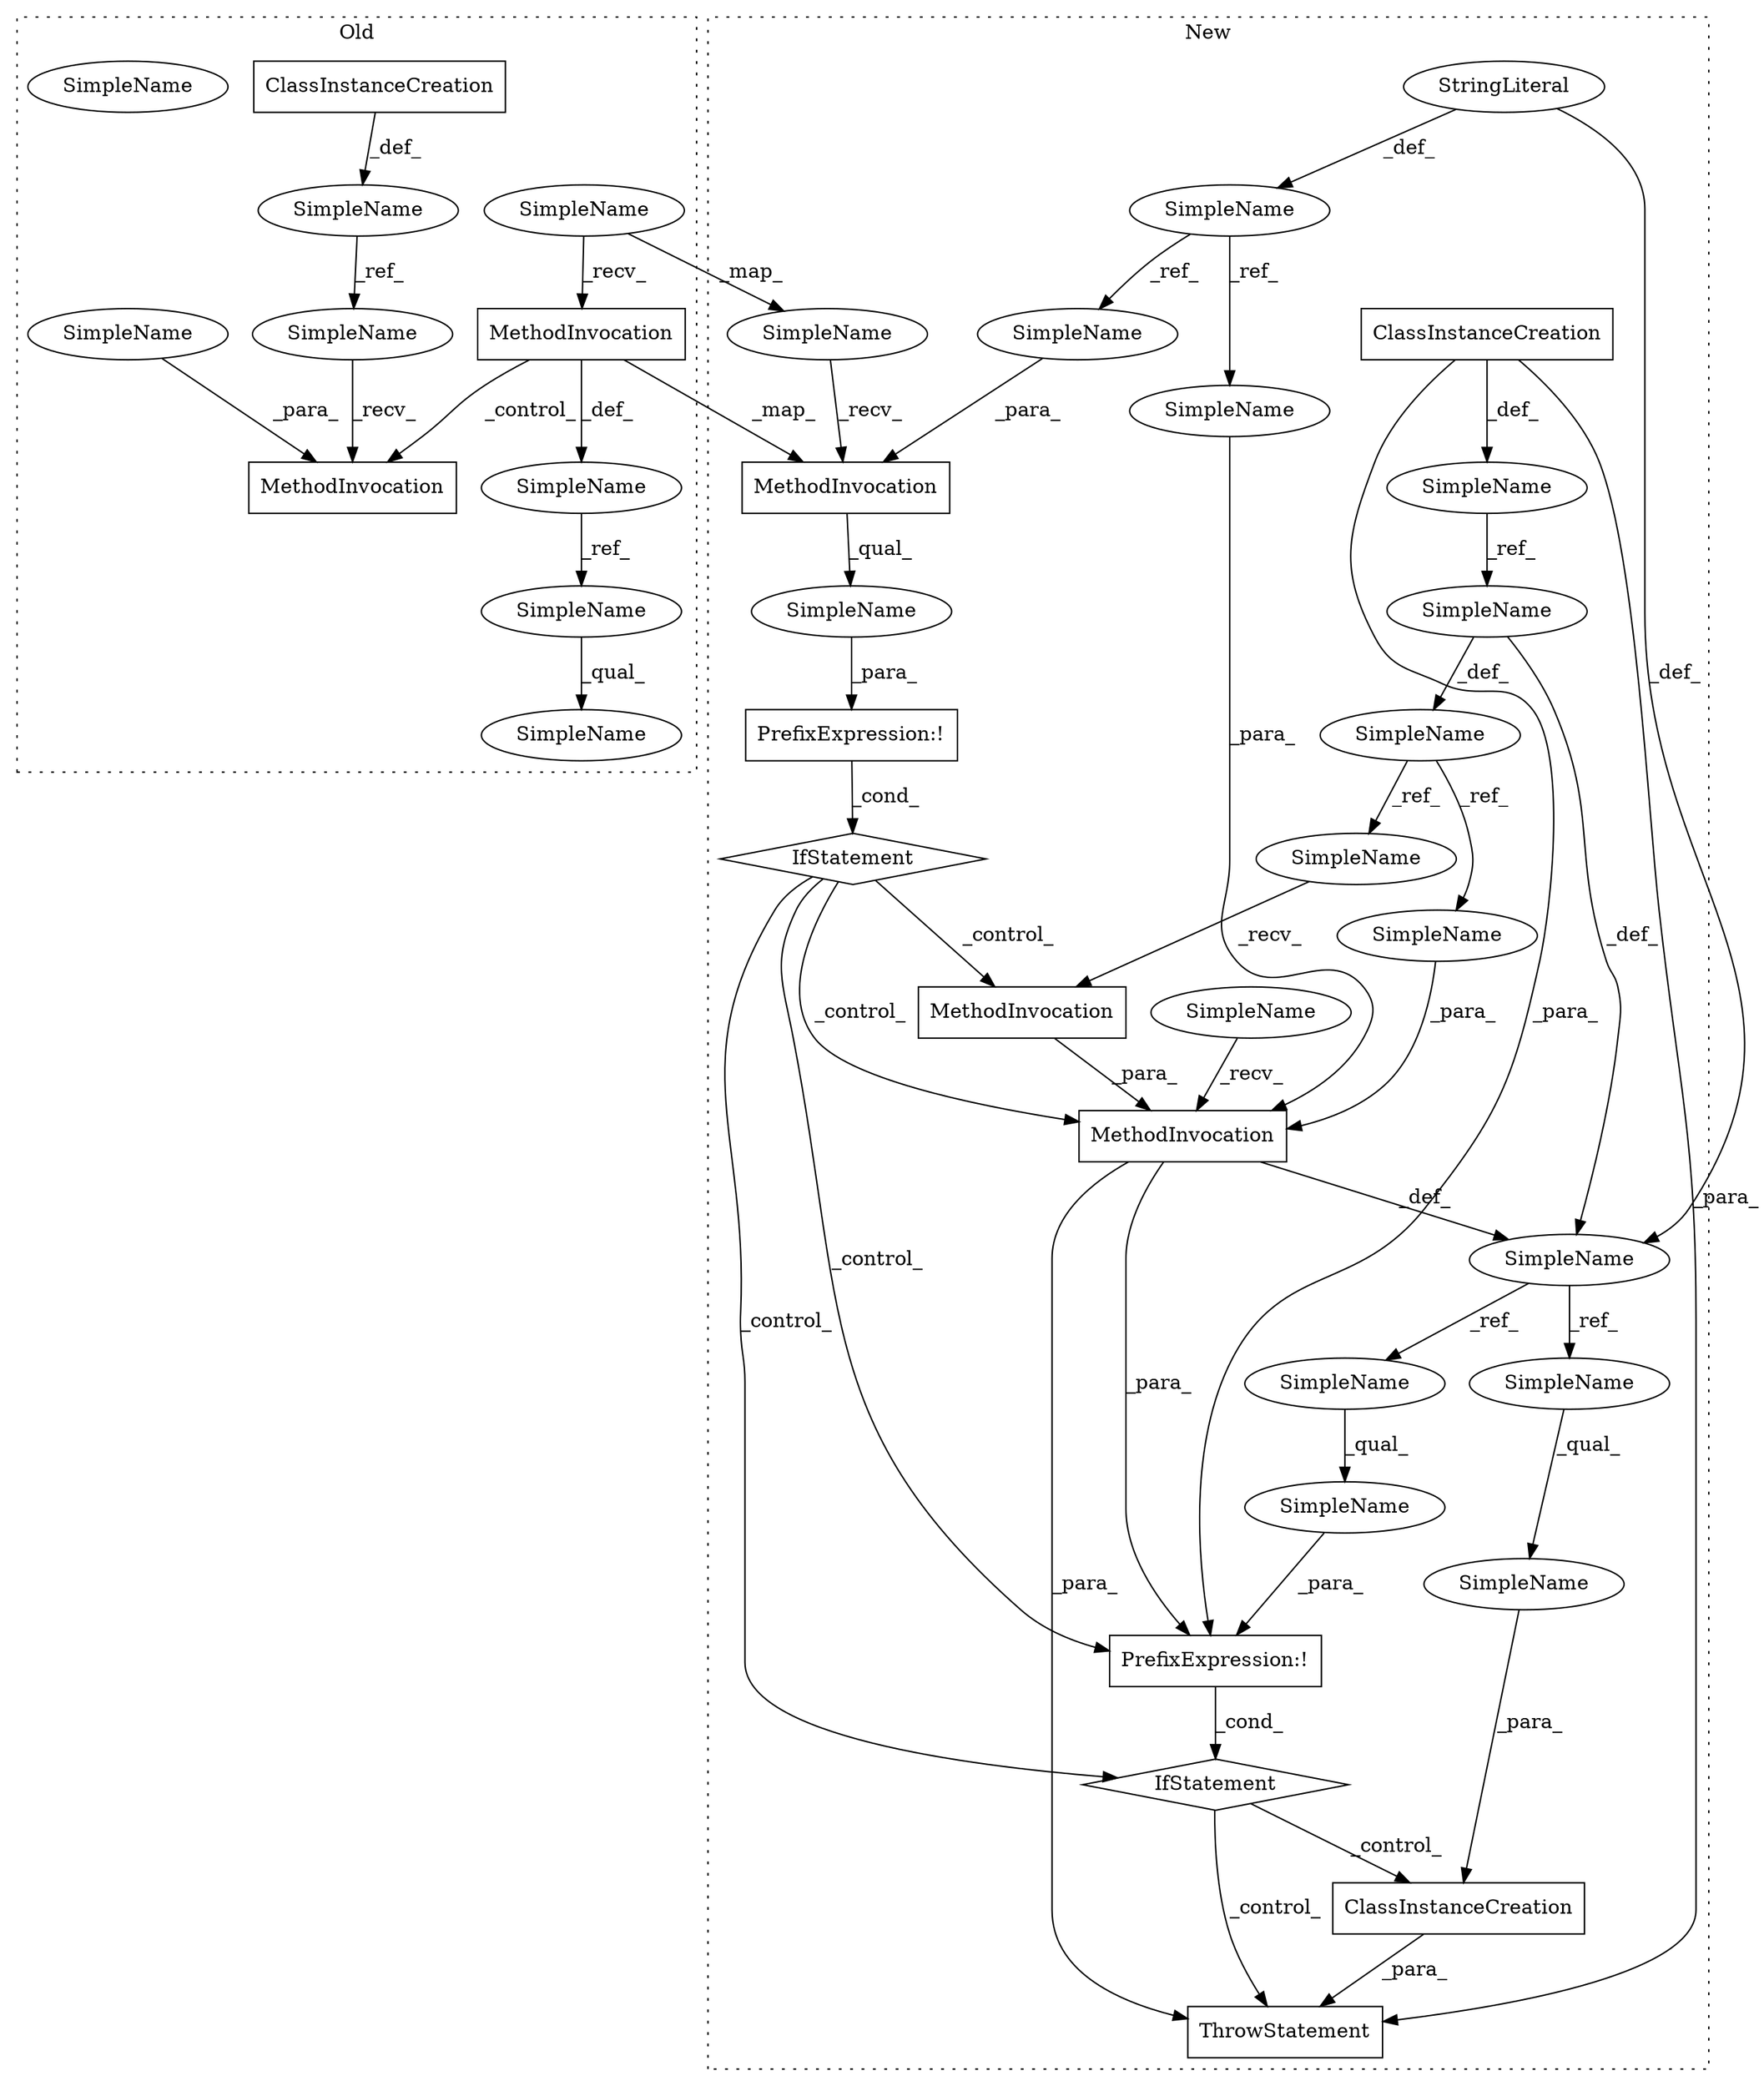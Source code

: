 digraph G {
subgraph cluster0 {
3 [label="ClassInstanceCreation" a="14" s="14491" l="20" shape="box"];
7 [label="MethodInvocation" a="32" s="14554,14600" l="12,1" shape="box"];
8 [label="MethodInvocation" a="32" s="15000,15008" l="4,1" shape="box"];
20 [label="SimpleName" a="42" s="14542" l="4" shape="ellipse"];
21 [label="SimpleName" a="42" s="15004" l="4" shape="ellipse"];
22 [label="SimpleName" a="42" s="14549" l="4" shape="ellipse"];
23 [label="SimpleName" a="42" s="14653,14669" l="5,1" shape="ellipse"];
24 [label="SimpleName" a="42" s="14990" l="9" shape="ellipse"];
28 [label="SimpleName" a="42" s="14653" l="4" shape="ellipse"];
33 [label="SimpleName" a="42" s="14479" l="9" shape="ellipse"];
34 [label="SimpleName" a="42" s="14549" l="4" shape="ellipse"];
label = "Old";
style="dotted";
}
subgraph cluster1 {
1 [label="ClassInstanceCreation" a="14" s="15169,15208" l="20,1" shape="box"];
2 [label="ClassInstanceCreation" a="14" s="14628" l="15" shape="box"];
4 [label="IfStatement" a="25" s="15121,15137" l="4,26" shape="diamond"];
5 [label="IfStatement" a="25" s="14886,14902" l="4,26" shape="diamond"];
6 [label="MethodInvocation" a="32" s="15055,15098" l="15,1" shape="box"];
9 [label="MethodInvocation" a="32" s="15080" l="9" shape="box"];
10 [label="MethodInvocation" a="32" s="14813,14863" l="6,1" shape="box"];
11 [label="SimpleName" a="42" s="15189" l="1" shape="ellipse"];
12 [label="SimpleName" a="42" s="15070" l="4" shape="ellipse"];
13 [label="SimpleName" a="42" s="15126" l="1" shape="ellipse"];
14 [label="SimpleName" a="42" s="15041" l="13" shape="ellipse"];
15 [label="SimpleName" a="42" s="14620" l="5" shape="ellipse"];
16 [label="SimpleName" a="42" s="14891" l="11" shape="ellipse"];
17 [label="SimpleName" a="42" s="14800" l="12" shape="ellipse"];
18 [label="SimpleName" a="42" s="15010" l="5" shape="ellipse"];
19 [label="SimpleName" a="42" s="15189" l="19" shape="ellipse"];
25 [label="SimpleName" a="42" s="15076" l="3" shape="ellipse"];
26 [label="SimpleName" a="42" s="14754" l="4" shape="ellipse"];
27 [label="SimpleName" a="42" s="15004" l="3" shape="ellipse"];
29 [label="SimpleName" a="42" s="15126" l="11" shape="ellipse"];
30 [label="SimpleName" a="42" s="15037" l="1" shape="ellipse"];
31 [label="SimpleName" a="42" s="14859" l="4" shape="ellipse"];
32 [label="SimpleName" a="42" s="15095" l="3" shape="ellipse"];
35 [label="StringLiteral" a="45" s="14761" l="4" shape="ellipse"];
36 [label="ThrowStatement" a="53" s="15163" l="6" shape="box"];
37 [label="PrefixExpression:!" a="38" s="14890" l="1" shape="box"];
38 [label="PrefixExpression:!" a="38" s="15125" l="1" shape="box"];
label = "New";
style="dotted";
}
1 -> 36 [label="_para_"];
2 -> 38 [label="_para_"];
2 -> 36 [label="_para_"];
2 -> 15 [label="_def_"];
3 -> 33 [label="_def_"];
4 -> 36 [label="_control_"];
4 -> 1 [label="_control_"];
5 -> 4 [label="_control_"];
5 -> 9 [label="_control_"];
5 -> 6 [label="_control_"];
5 -> 38 [label="_control_"];
6 -> 30 [label="_def_"];
6 -> 36 [label="_para_"];
6 -> 38 [label="_para_"];
7 -> 10 [label="_map_"];
7 -> 8 [label="_control_"];
7 -> 20 [label="_def_"];
9 -> 6 [label="_para_"];
10 -> 16 [label="_qual_"];
11 -> 19 [label="_qual_"];
12 -> 6 [label="_para_"];
13 -> 29 [label="_qual_"];
14 -> 6 [label="_recv_"];
15 -> 18 [label="_ref_"];
16 -> 37 [label="_para_"];
17 -> 10 [label="_recv_"];
18 -> 27 [label="_def_"];
18 -> 30 [label="_def_"];
19 -> 1 [label="_para_"];
20 -> 28 [label="_ref_"];
21 -> 8 [label="_para_"];
24 -> 8 [label="_recv_"];
25 -> 9 [label="_recv_"];
26 -> 12 [label="_ref_"];
26 -> 31 [label="_ref_"];
27 -> 25 [label="_ref_"];
27 -> 32 [label="_ref_"];
28 -> 23 [label="_qual_"];
29 -> 38 [label="_para_"];
30 -> 11 [label="_ref_"];
30 -> 13 [label="_ref_"];
31 -> 10 [label="_para_"];
32 -> 6 [label="_para_"];
33 -> 24 [label="_ref_"];
34 -> 17 [label="_map_"];
34 -> 7 [label="_recv_"];
35 -> 26 [label="_def_"];
35 -> 30 [label="_def_"];
37 -> 5 [label="_cond_"];
38 -> 4 [label="_cond_"];
}